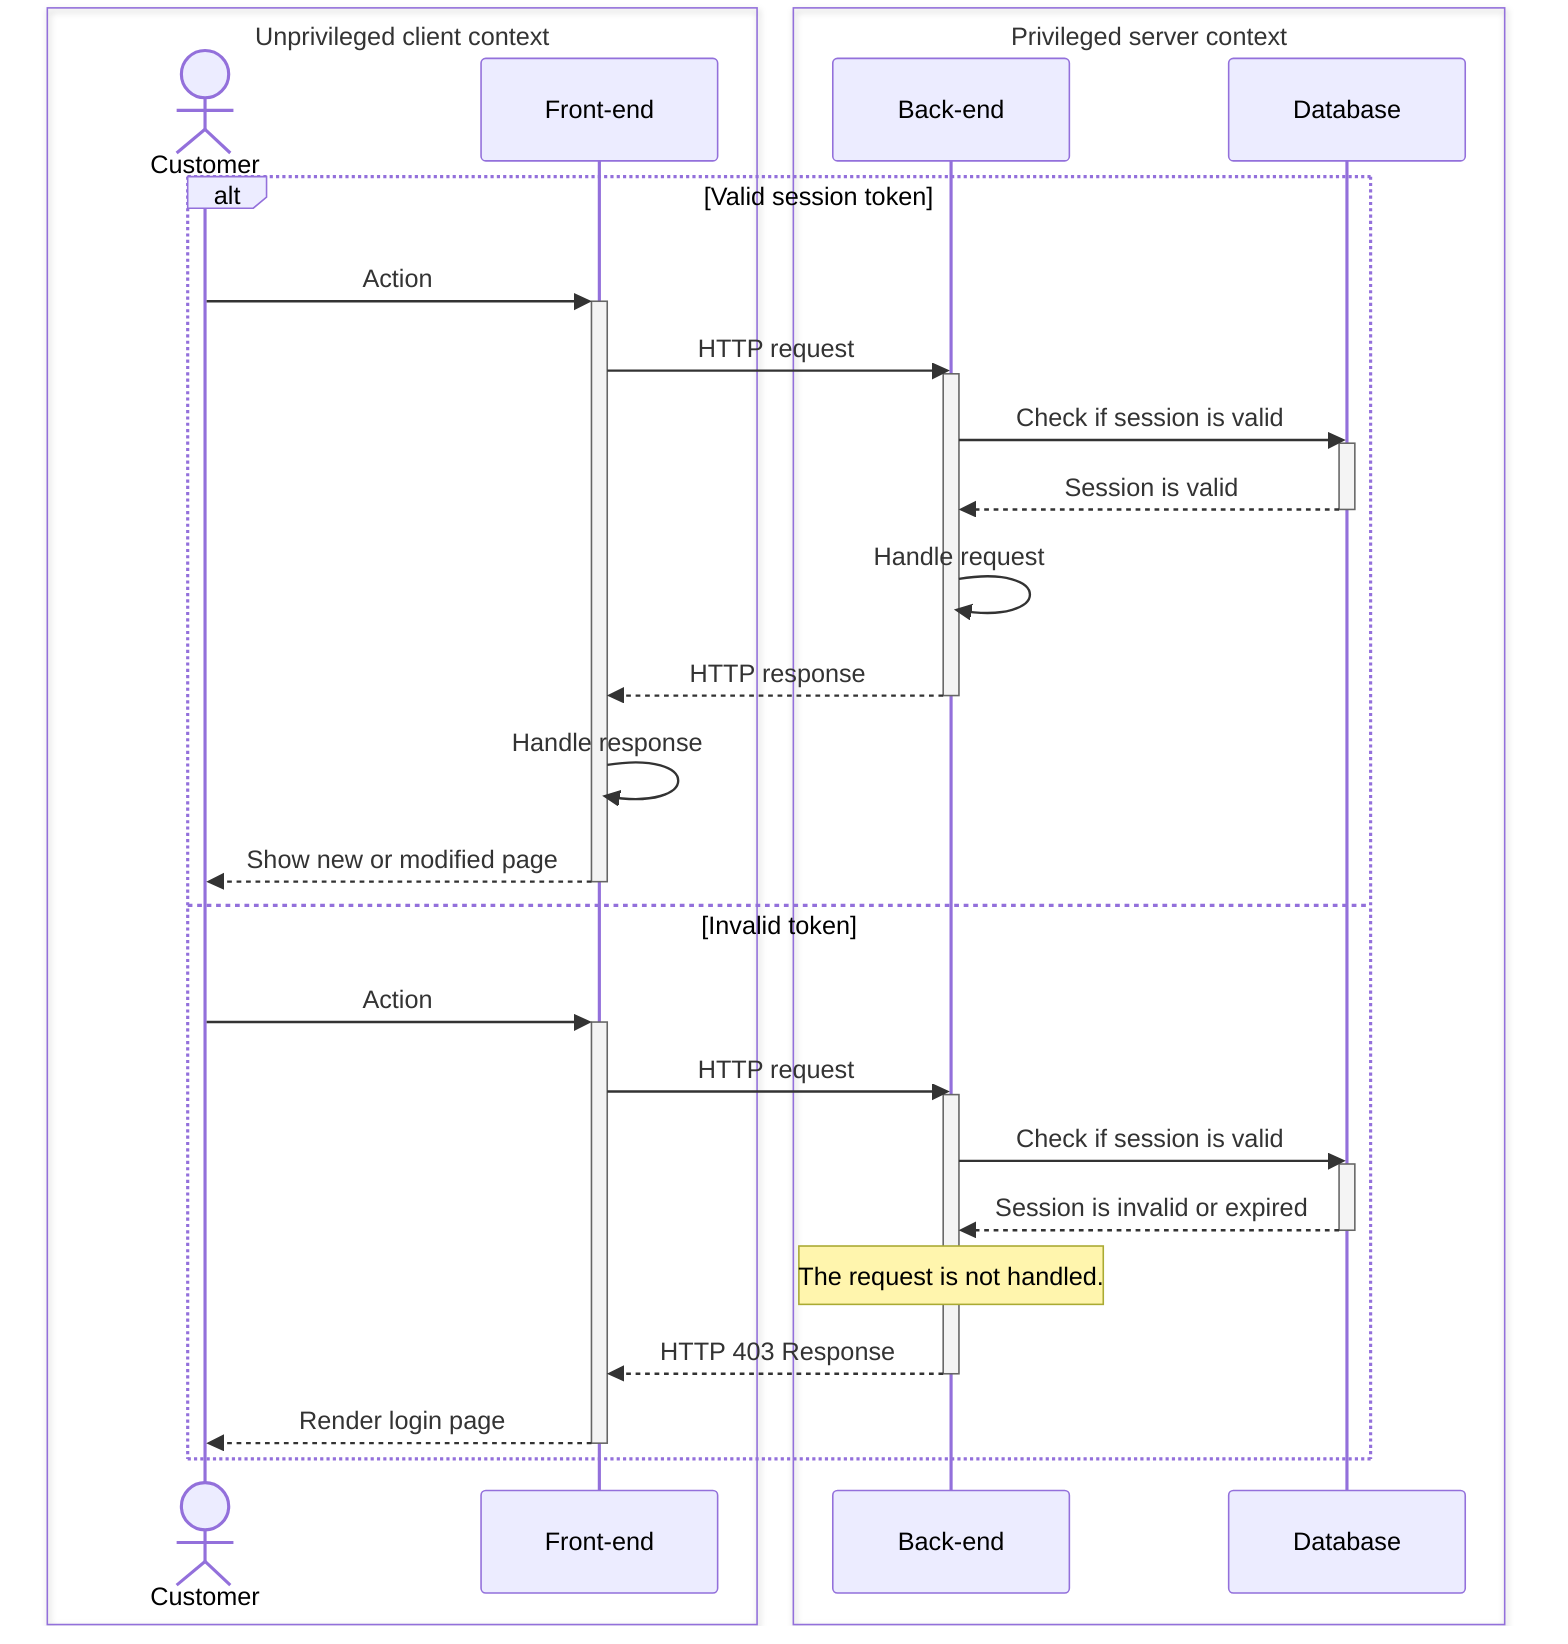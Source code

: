 sequenceDiagram
    box transparent Unprivileged client context
        actor Customer
        participant FE as Front-end
    end
    box transparent Privileged server context
        participant BE as Back-end
        participant DB as Database
    end

    alt Valid session token
        Customer ->>+ FE: Action
        FE ->> BE: HTTP request
        activate BE
        BE ->> DB: Check if session is valid
        activate DB
        DB -->> BE: Session is valid
        deactivate DB
        BE ->> BE: Handle request
        BE -->> FE: HTTP response
        deactivate BE
        FE ->> FE: Handle response
        FE -->> Customer: Show new or modified page
        deactivate FE
    else Invalid token
        Customer ->>+ FE: Action
        FE ->> BE: HTTP request
        activate BE
        BE ->> DB: Check if session is valid
        activate DB
        DB -->> BE: Session is invalid or expired
        deactivate DB
        note over BE: The request is not handled.
        BE -->> FE: HTTP 403 Response
        deactivate BE
        FE -->> Customer: Render login page
        deactivate FE
    end